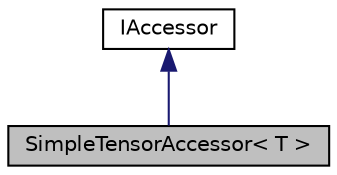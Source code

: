digraph "SimpleTensorAccessor&lt; T &gt;"
{
 // LATEX_PDF_SIZE
  edge [fontname="Helvetica",fontsize="10",labelfontname="Helvetica",labelfontsize="10"];
  node [fontname="Helvetica",fontsize="10",shape=record];
  Node1 [label="SimpleTensorAccessor\< T \>",height=0.2,width=0.4,color="black", fillcolor="grey75", style="filled", fontcolor="black",tooltip="Accessor implementation for SimpleTensor objects."];
  Node2 -> Node1 [dir="back",color="midnightblue",fontsize="10",style="solid",fontname="Helvetica"];
  Node2 [label="IAccessor",height=0.2,width=0.4,color="black", fillcolor="white", style="filled",URL="$classarm__compute_1_1test_1_1_i_accessor.xhtml",tooltip="Common interface to provide information and access to tensor like structures."];
}
